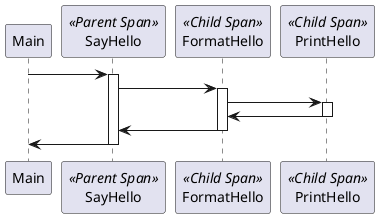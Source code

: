 @startuml

participant Main 
participant SayHello << Parent Span >>
participant FormatHello << Child Span >>
participant PrintHello << Child Span >>

Main -> SayHello
activate SayHello

SayHello -> FormatHello
activate FormatHello

FormatHello -> PrintHello
activate PrintHello

PrintHello -> FormatHello
deactivate PrintHello

FormatHello -> SayHello
deactivate FormatHello

SayHello -> Main
deactivate SayHello

@enduml